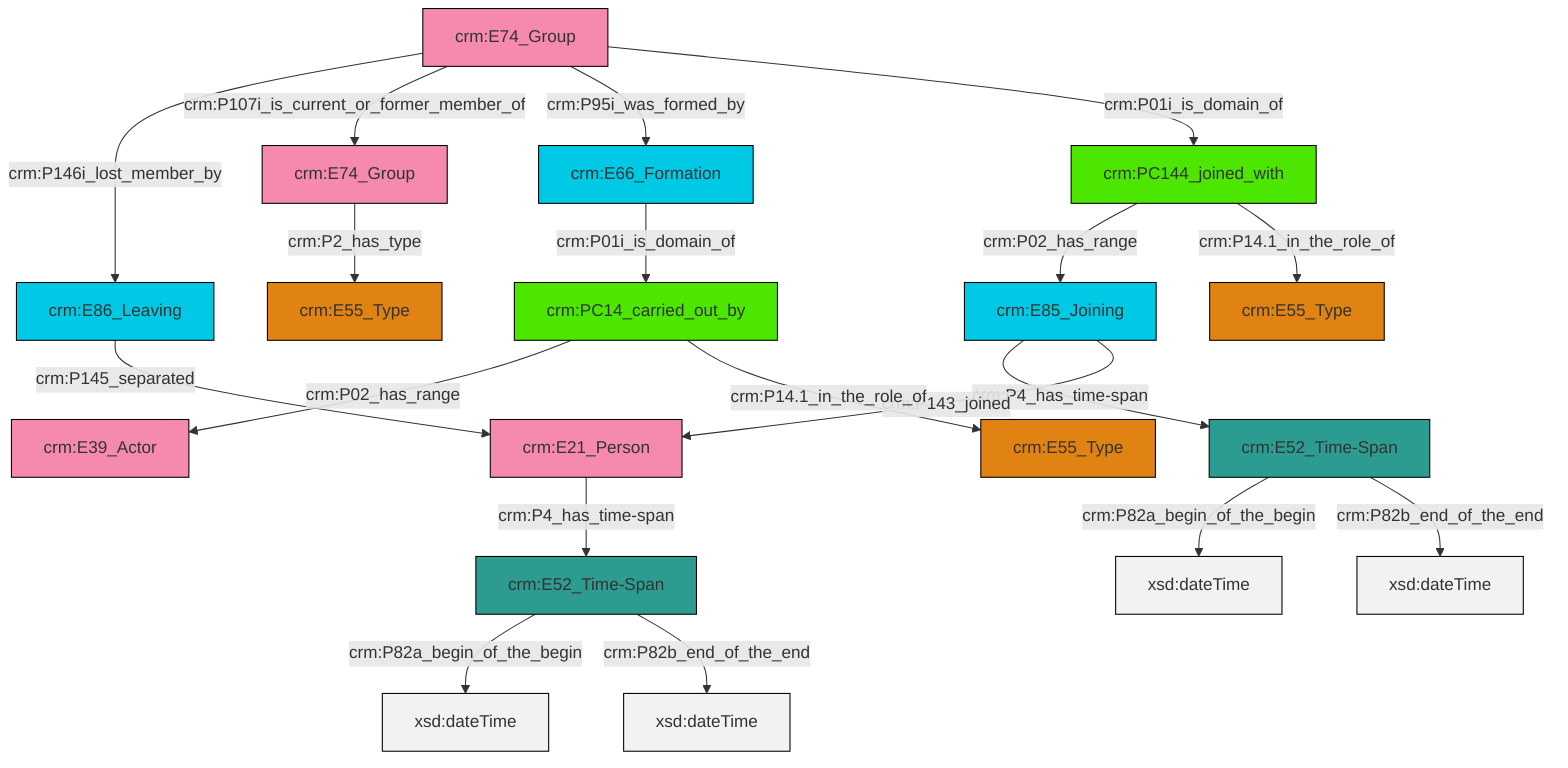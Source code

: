 graph TD
classDef Literal fill:#f2f2f2,stroke:#000000;
classDef CRM_Entity fill:#FFFFFF,stroke:#000000;
classDef Temporal_Entity fill:#00C9E6, stroke:#000000;
classDef Type fill:#E18312, stroke:#000000;
classDef Time-Span fill:#2C9C91, stroke:#000000;
classDef Appellation fill:#FFEB7F, stroke:#000000;
classDef Place fill:#008836, stroke:#000000;
classDef Persistent_Item fill:#B266B2, stroke:#000000;
classDef Conceptual_Object fill:#FFD700, stroke:#000000;
classDef Physical_Thing fill:#D2B48C, stroke:#000000;
classDef Actor fill:#f58aad, stroke:#000000;
classDef PC_Classes fill:#4ce600, stroke:#000000;
classDef Multi fill:#cccccc,stroke:#000000;

0["crm:PC144_joined_with"]:::PC_Classes -->|crm:P02_has_range| 1["crm:E85_Joining"]:::Temporal_Entity
4["crm:PC14_carried_out_by"]:::PC_Classes -->|crm:P02_has_range| 5["crm:E39_Actor"]:::Actor
7["crm:E86_Leaving"]:::Temporal_Entity -->|crm:P145_separated| 8["crm:E21_Person"]:::Actor
9["crm:E52_Time-Span"]:::Time-Span -->|crm:P82a_begin_of_the_begin| 10[xsd:dateTime]:::Literal
2["crm:E74_Group"]:::Actor -->|crm:P2_has_type| 11["crm:E55_Type"]:::Type
1["crm:E85_Joining"]:::Temporal_Entity -->|crm:P4_has_time-span| 9["crm:E52_Time-Span"]:::Time-Span
12["crm:E74_Group"]:::Actor -->|crm:P146i_lost_member_by| 7["crm:E86_Leaving"]:::Temporal_Entity
12["crm:E74_Group"]:::Actor -->|crm:P107i_is_current_or_former_member_of| 2["crm:E74_Group"]:::Actor
12["crm:E74_Group"]:::Actor -->|crm:P95i_was_formed_by| 19["crm:E66_Formation"]:::Temporal_Entity
19["crm:E66_Formation"]:::Temporal_Entity -->|crm:P01i_is_domain_of| 4["crm:PC14_carried_out_by"]:::PC_Classes
1["crm:E85_Joining"]:::Temporal_Entity -->|crm:P143_joined| 8["crm:E21_Person"]:::Actor
0["crm:PC144_joined_with"]:::PC_Classes -->|crm:P14.1_in_the_role_of| 28["crm:E55_Type"]:::Type
14["crm:E52_Time-Span"]:::Time-Span -->|crm:P82a_begin_of_the_begin| 30[xsd:dateTime]:::Literal
14["crm:E52_Time-Span"]:::Time-Span -->|crm:P82b_end_of_the_end| 31[xsd:dateTime]:::Literal
12["crm:E74_Group"]:::Actor -->|crm:P01i_is_domain_of| 0["crm:PC144_joined_with"]:::PC_Classes
9["crm:E52_Time-Span"]:::Time-Span -->|crm:P82b_end_of_the_end| 33[xsd:dateTime]:::Literal
8["crm:E21_Person"]:::Actor -->|crm:P4_has_time-span| 14["crm:E52_Time-Span"]:::Time-Span
4["crm:PC14_carried_out_by"]:::PC_Classes -->|crm:P14.1_in_the_role_of| 24["crm:E55_Type"]:::Type